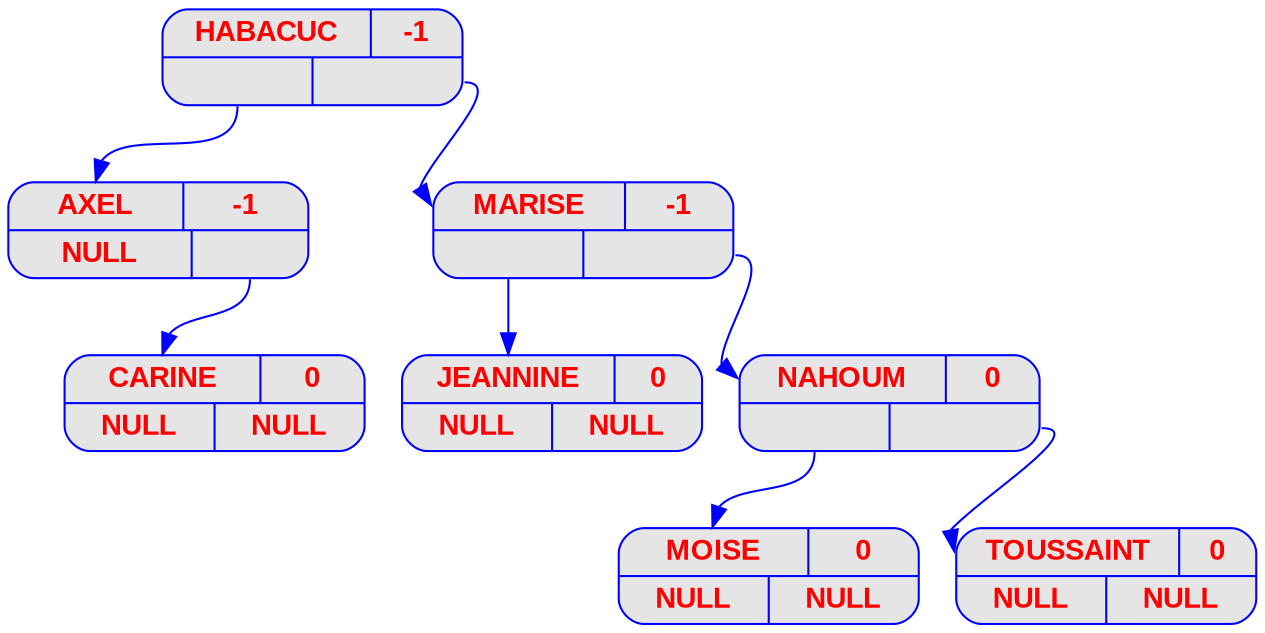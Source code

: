 digraph displayAVL {
	node [
		fontname  = "Arial bold" 
		fontsize  = "14"
		fontcolor = "red"
		style     = "rounded, filled"
		shape     = "record"
		fillcolor = "grey90"
		color     = "blue"
		width     = "2"
	]

	edge [
		color     = "blue"
	]

	"HABACUC" [label = "{{<nom> HABACUC | <bal> -1 } | { <g> | <d>}}"];
	"HABACUC":g -> "AXEL":nom;
	"AXEL" [label = "{{<nom> AXEL | <bal> -1 } | { <g> | <d>}}"];
	"AXEL" [label = "{{<nom> AXEL | <bal> -1 }| { <g> NULL | <d> }}"];
	"AXEL":d -> "CARINE":nom;
	"CARINE" [label = "{{<nom> CARINE | <bal> 0 } | { <g> | <d>}}"];
	"CARINE" [label = "{{<nom> CARINE | <bal> 0 }| { <g> NULL | <d> NULL}}"];
	"HABACUC":d -> "MARISE":nom;
	"MARISE" [label = "{{<nom> MARISE | <bal> -1 } | { <g> | <d>}}"];
	"MARISE":g -> "JEANNINE":nom;
	"JEANNINE" [label = "{{<nom> JEANNINE | <bal> 0 } | { <g> | <d>}}"];
	"JEANNINE" [label = "{{<nom> JEANNINE | <bal> 0 }| { <g> NULL | <d> NULL}}"];
	"MARISE":d -> "NAHOUM":nom;
	"NAHOUM" [label = "{{<nom> NAHOUM | <bal> 0 } | { <g> | <d>}}"];
	"NAHOUM":g -> "MOISE":nom;
	"MOISE" [label = "{{<nom> MOISE | <bal> 0 } | { <g> | <d>}}"];
	"MOISE" [label = "{{<nom> MOISE | <bal> 0 }| { <g> NULL | <d> NULL}}"];
	"NAHOUM":d -> "TOUSSAINT":nom;
	"TOUSSAINT" [label = "{{<nom> TOUSSAINT | <bal> 0 } | { <g> | <d>}}"];
	"TOUSSAINT" [label = "{{<nom> TOUSSAINT | <bal> 0 }| { <g> NULL | <d> NULL}}"];
}
